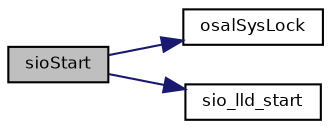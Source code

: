 digraph "sioStart"
{
  bgcolor="transparent";
  edge [fontname="Helvetica",fontsize="8",labelfontname="Helvetica",labelfontsize="8"];
  node [fontname="Helvetica",fontsize="8",shape=record];
  rankdir="LR";
  Node4 [label="sioStart",height=0.2,width=0.4,color="black", fillcolor="grey75", style="filled", fontcolor="black"];
  Node4 -> Node5 [color="midnightblue",fontsize="8",style="solid",fontname="Helvetica"];
  Node5 [label="osalSysLock",height=0.2,width=0.4,color="black",URL="$group___o_s_a_l.html#ga0cb5e528b0114b4ca61c2eb65a0515fa",tooltip="Enters a critical zone from thread context. "];
  Node4 -> Node6 [color="midnightblue",fontsize="8",style="solid",fontname="Helvetica"];
  Node6 [label="sio_lld_start",height=0.2,width=0.4,color="black",URL="$group___s_i_o.html#gaf712148b656a2729b040f0977d07384a",tooltip="Configures and activates the SIO peripheral. "];
}
